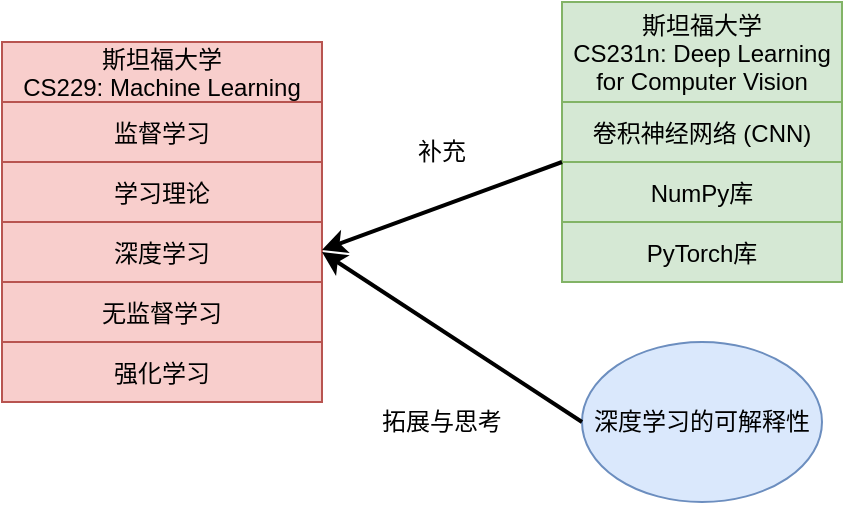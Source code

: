 <mxfile version="20.2.4" type="github" pages="2">
  <diagram id="ANWu4HAC2eQbzBwaaihK" name="第 1 页">
    <mxGraphModel dx="1038" dy="578" grid="1" gridSize="10" guides="1" tooltips="1" connect="1" arrows="1" fold="1" page="1" pageScale="1" pageWidth="980" pageHeight="1390" math="0" shadow="0">
      <root>
        <mxCell id="0" />
        <mxCell id="1" parent="0" />
        <mxCell id="nGfq1y_hok9KJTpih3lf-1" value="斯坦福大学&#xa;CS229: Machine Learning" style="swimlane;fontStyle=0;childLayout=stackLayout;horizontal=1;startSize=30;horizontalStack=0;resizeParent=1;resizeParentMax=0;resizeLast=0;collapsible=1;marginBottom=0;fillColor=#f8cecc;strokeColor=#b85450;" parent="1" vertex="1">
          <mxGeometry x="120" y="80" width="160" height="180" as="geometry">
            <mxRectangle x="120" y="80" width="180" height="40" as="alternateBounds" />
          </mxGeometry>
        </mxCell>
        <mxCell id="nGfq1y_hok9KJTpih3lf-2" value="监督学习" style="text;strokeColor=#b85450;fillColor=#f8cecc;align=center;verticalAlign=middle;spacingLeft=4;spacingRight=4;overflow=hidden;points=[[0,0.5],[1,0.5]];portConstraint=eastwest;rotatable=0;" parent="nGfq1y_hok9KJTpih3lf-1" vertex="1">
          <mxGeometry y="30" width="160" height="30" as="geometry" />
        </mxCell>
        <mxCell id="nGfq1y_hok9KJTpih3lf-3" value="学习理论" style="text;strokeColor=#b85450;fillColor=#f8cecc;align=center;verticalAlign=middle;spacingLeft=4;spacingRight=4;overflow=hidden;points=[[0,0.5],[1,0.5]];portConstraint=eastwest;rotatable=0;" parent="nGfq1y_hok9KJTpih3lf-1" vertex="1">
          <mxGeometry y="60" width="160" height="30" as="geometry" />
        </mxCell>
        <mxCell id="nGfq1y_hok9KJTpih3lf-5" value="深度学习" style="text;strokeColor=#b85450;fillColor=#f8cecc;align=center;verticalAlign=middle;spacingLeft=4;spacingRight=4;overflow=hidden;points=[[0,0.5],[1,0.5]];portConstraint=eastwest;rotatable=0;" parent="nGfq1y_hok9KJTpih3lf-1" vertex="1">
          <mxGeometry y="90" width="160" height="30" as="geometry" />
        </mxCell>
        <mxCell id="nGfq1y_hok9KJTpih3lf-7" value="无监督学习" style="text;strokeColor=#b85450;fillColor=#f8cecc;align=center;verticalAlign=middle;spacingLeft=4;spacingRight=4;overflow=hidden;points=[[0,0.5],[1,0.5]];portConstraint=eastwest;rotatable=0;" parent="nGfq1y_hok9KJTpih3lf-1" vertex="1">
          <mxGeometry y="120" width="160" height="30" as="geometry" />
        </mxCell>
        <mxCell id="nGfq1y_hok9KJTpih3lf-4" value="强化学习" style="text;strokeColor=#b85450;fillColor=#f8cecc;align=center;verticalAlign=middle;spacingLeft=4;spacingRight=4;overflow=hidden;points=[[0,0.5],[1,0.5]];portConstraint=eastwest;rotatable=0;" parent="nGfq1y_hok9KJTpih3lf-1" vertex="1">
          <mxGeometry y="150" width="160" height="30" as="geometry" />
        </mxCell>
        <mxCell id="nGfq1y_hok9KJTpih3lf-8" value="斯坦福大学&#xa;CS231n: Deep Learning &#xa;for Computer Vision" style="swimlane;fontStyle=0;childLayout=stackLayout;horizontal=1;startSize=50;horizontalStack=0;resizeParent=1;resizeParentMax=0;resizeLast=0;collapsible=1;marginBottom=0;fillColor=#d5e8d4;strokeColor=#82b366;" parent="1" vertex="1">
          <mxGeometry x="400" y="60" width="140" height="140" as="geometry" />
        </mxCell>
        <mxCell id="nGfq1y_hok9KJTpih3lf-9" value="卷积神经网络 (CNN)" style="text;strokeColor=#82b366;fillColor=#d5e8d4;align=center;verticalAlign=middle;spacingLeft=4;spacingRight=4;overflow=hidden;points=[[0,0.5],[1,0.5]];portConstraint=eastwest;rotatable=0;" parent="nGfq1y_hok9KJTpih3lf-8" vertex="1">
          <mxGeometry y="50" width="140" height="30" as="geometry" />
        </mxCell>
        <mxCell id="nGfq1y_hok9KJTpih3lf-10" value="NumPy库" style="text;strokeColor=#82b366;fillColor=#d5e8d4;align=center;verticalAlign=middle;spacingLeft=4;spacingRight=4;overflow=hidden;points=[[0,0.5],[1,0.5]];portConstraint=eastwest;rotatable=0;" parent="nGfq1y_hok9KJTpih3lf-8" vertex="1">
          <mxGeometry y="80" width="140" height="30" as="geometry" />
        </mxCell>
        <mxCell id="nGfq1y_hok9KJTpih3lf-11" value="PyTorch库" style="text;strokeColor=#82b366;fillColor=#d5e8d4;align=center;verticalAlign=middle;spacingLeft=4;spacingRight=4;overflow=hidden;points=[[0,0.5],[1,0.5]];portConstraint=eastwest;rotatable=0;" parent="nGfq1y_hok9KJTpih3lf-8" vertex="1">
          <mxGeometry y="110" width="140" height="30" as="geometry" />
        </mxCell>
        <mxCell id="nGfq1y_hok9KJTpih3lf-13" value="" style="endArrow=classic;html=1;rounded=0;strokeWidth=2;" parent="1" edge="1">
          <mxGeometry width="50" height="50" relative="1" as="geometry">
            <mxPoint x="400" y="140" as="sourcePoint" />
            <mxPoint x="280" y="184" as="targetPoint" />
          </mxGeometry>
        </mxCell>
        <mxCell id="nGfq1y_hok9KJTpih3lf-15" value="补充" style="text;html=1;strokeColor=none;fillColor=none;align=center;verticalAlign=middle;whiteSpace=wrap;rounded=0;" parent="1" vertex="1">
          <mxGeometry x="310" y="120" width="60" height="30" as="geometry" />
        </mxCell>
        <mxCell id="nGfq1y_hok9KJTpih3lf-16" value="深度学习的可解释性" style="ellipse;whiteSpace=wrap;html=1;fillColor=#dae8fc;strokeColor=#6c8ebf;" parent="1" vertex="1">
          <mxGeometry x="410" y="230" width="120" height="80" as="geometry" />
        </mxCell>
        <mxCell id="nGfq1y_hok9KJTpih3lf-17" value="" style="endArrow=classic;html=1;rounded=0;exitX=0;exitY=0.5;exitDx=0;exitDy=0;entryX=1;entryY=0.5;entryDx=0;entryDy=0;strokeWidth=2;" parent="1" source="nGfq1y_hok9KJTpih3lf-16" target="nGfq1y_hok9KJTpih3lf-5" edge="1">
          <mxGeometry width="50" height="50" relative="1" as="geometry">
            <mxPoint x="409.3" y="154.05" as="sourcePoint" />
            <mxPoint x="290" y="194" as="targetPoint" />
          </mxGeometry>
        </mxCell>
        <mxCell id="nGfq1y_hok9KJTpih3lf-18" value="拓展与思考" style="text;html=1;strokeColor=none;fillColor=none;align=center;verticalAlign=middle;whiteSpace=wrap;rounded=0;" parent="1" vertex="1">
          <mxGeometry x="305" y="255" width="70" height="30" as="geometry" />
        </mxCell>
      </root>
    </mxGraphModel>
  </diagram>
  <diagram id="d-D_33AcriS18hSpBctP" name="第 2 页">
    <mxGraphModel dx="1038" dy="578" grid="1" gridSize="10" guides="1" tooltips="1" connect="1" arrows="1" fold="1" page="1" pageScale="1" pageWidth="980" pageHeight="1390" math="0" shadow="0">
      <root>
        <mxCell id="0" />
        <mxCell id="1" parent="0" />
        <mxCell id="0rkmJD10LXcayEb889mM-1" value="斯坦福大学&#xa;CS229: Machine Learning" style="swimlane;fontStyle=0;childLayout=stackLayout;horizontal=1;startSize=30;horizontalStack=0;resizeParent=1;resizeParentMax=0;resizeLast=0;collapsible=1;marginBottom=0;fillColor=#f8cecc;strokeColor=#b85450;" vertex="1" parent="1">
          <mxGeometry x="160" y="80" width="160" height="180" as="geometry">
            <mxRectangle x="120" y="80" width="180" height="40" as="alternateBounds" />
          </mxGeometry>
        </mxCell>
        <mxCell id="0rkmJD10LXcayEb889mM-2" value="监督学习" style="text;strokeColor=#b85450;fillColor=#f8cecc;align=center;verticalAlign=middle;spacingLeft=4;spacingRight=4;overflow=hidden;points=[[0,0.5],[1,0.5]];portConstraint=eastwest;rotatable=0;" vertex="1" parent="0rkmJD10LXcayEb889mM-1">
          <mxGeometry y="30" width="160" height="30" as="geometry" />
        </mxCell>
        <mxCell id="0rkmJD10LXcayEb889mM-3" value="学习理论" style="text;strokeColor=#b85450;fillColor=#f8cecc;align=center;verticalAlign=middle;spacingLeft=4;spacingRight=4;overflow=hidden;points=[[0,0.5],[1,0.5]];portConstraint=eastwest;rotatable=0;" vertex="1" parent="0rkmJD10LXcayEb889mM-1">
          <mxGeometry y="60" width="160" height="30" as="geometry" />
        </mxCell>
        <mxCell id="0rkmJD10LXcayEb889mM-4" value="深度学习" style="text;strokeColor=#b85450;fillColor=#f8cecc;align=center;verticalAlign=middle;spacingLeft=4;spacingRight=4;overflow=hidden;points=[[0,0.5],[1,0.5]];portConstraint=eastwest;rotatable=0;" vertex="1" parent="0rkmJD10LXcayEb889mM-1">
          <mxGeometry y="90" width="160" height="30" as="geometry" />
        </mxCell>
        <mxCell id="0rkmJD10LXcayEb889mM-5" value="无监督学习" style="text;strokeColor=#b85450;fillColor=#f8cecc;align=center;verticalAlign=middle;spacingLeft=4;spacingRight=4;overflow=hidden;points=[[0,0.5],[1,0.5]];portConstraint=eastwest;rotatable=0;" vertex="1" parent="0rkmJD10LXcayEb889mM-1">
          <mxGeometry y="120" width="160" height="30" as="geometry" />
        </mxCell>
        <mxCell id="0rkmJD10LXcayEb889mM-6" value="强化学习" style="text;strokeColor=#b85450;fillColor=#f8cecc;align=center;verticalAlign=middle;spacingLeft=4;spacingRight=4;overflow=hidden;points=[[0,0.5],[1,0.5]];portConstraint=eastwest;rotatable=0;" vertex="1" parent="0rkmJD10LXcayEb889mM-1">
          <mxGeometry y="150" width="160" height="30" as="geometry" />
        </mxCell>
      </root>
    </mxGraphModel>
  </diagram>
</mxfile>
